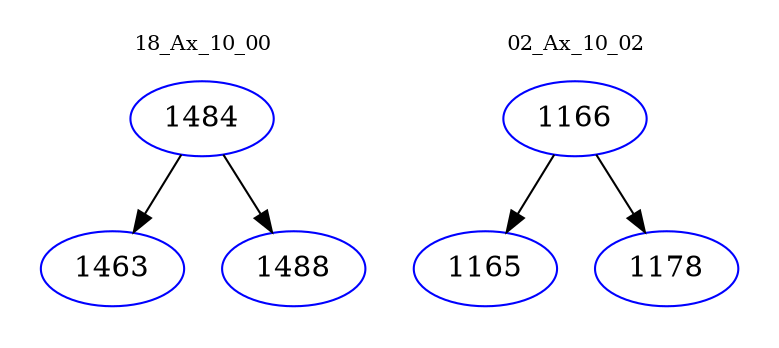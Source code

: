 digraph{
subgraph cluster_0 {
color = white
label = "18_Ax_10_00";
fontsize=10;
T0_1484 [label="1484", color="blue"]
T0_1484 -> T0_1463 [color="black"]
T0_1463 [label="1463", color="blue"]
T0_1484 -> T0_1488 [color="black"]
T0_1488 [label="1488", color="blue"]
}
subgraph cluster_1 {
color = white
label = "02_Ax_10_02";
fontsize=10;
T1_1166 [label="1166", color="blue"]
T1_1166 -> T1_1165 [color="black"]
T1_1165 [label="1165", color="blue"]
T1_1166 -> T1_1178 [color="black"]
T1_1178 [label="1178", color="blue"]
}
}
